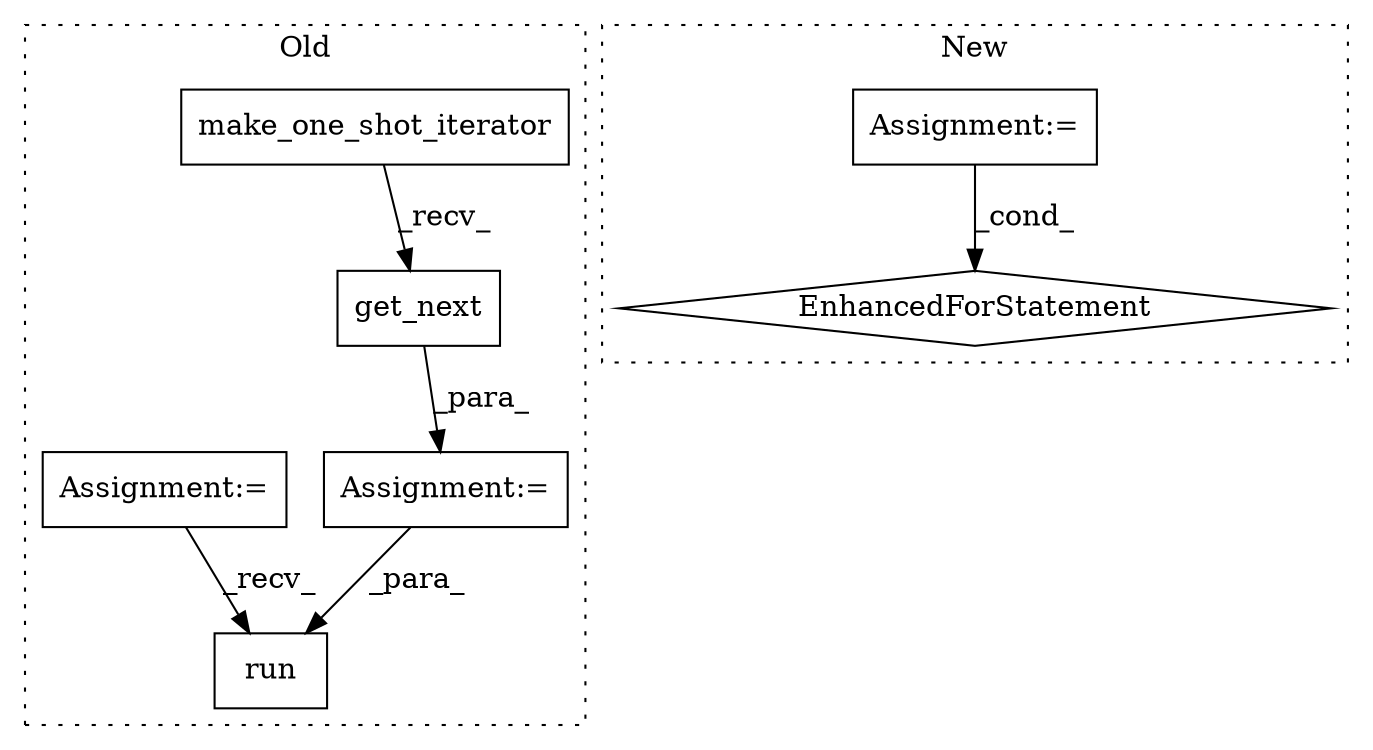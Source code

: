 digraph G {
subgraph cluster0 {
1 [label="get_next" a="32" s="4234" l="10" shape="box"];
4 [label="Assignment:=" a="7" s="4224" l="1" shape="box"];
5 [label="run" a="32" s="4478,4493" l="4,1" shape="box"];
6 [label="make_one_shot_iterator" a="32" s="4183" l="24" shape="box"];
7 [label="Assignment:=" a="7" s="4254" l="1" shape="box"];
label = "Old";
style="dotted";
}
subgraph cluster1 {
2 [label="EnhancedForStatement" a="70" s="4128,4213" l="65,2" shape="diamond"];
3 [label="Assignment:=" a="7" s="4128,4213" l="65,2" shape="box"];
label = "New";
style="dotted";
}
1 -> 4 [label="_para_"];
3 -> 2 [label="_cond_"];
4 -> 5 [label="_para_"];
6 -> 1 [label="_recv_"];
7 -> 5 [label="_recv_"];
}